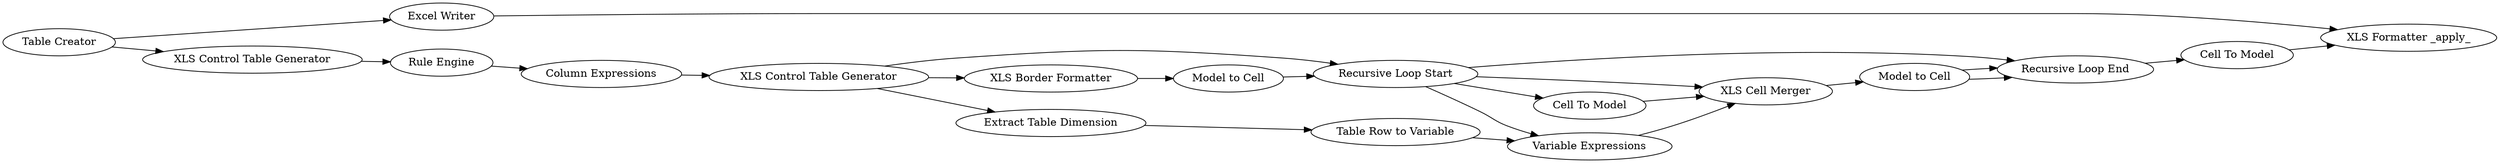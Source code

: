 digraph {
	2299 [label="Table Creator"]
	2300 [label="XLS Control Table Generator"]
	2301 [label="Rule Engine"]
	2302 [label="XLS Control Table Generator"]
	2303 [label="XLS Cell Merger"]
	2304 [label="XLS Formatter _apply_"]
	2305 [label="Excel Writer"]
	2310 [label="Column Expressions"]
	2313 [label="Recursive Loop Start"]
	2314 [label="Recursive Loop End"]
	2315 [label="Model to Cell"]
	2316 [label="XLS Border Formatter"]
	2317 [label="Model to Cell"]
	2318 [label="Cell To Model"]
	2319 [label="Variable Expressions"]
	2322 [label="Cell To Model"]
	2320 [label="Extract Table Dimension"]
	2321 [label="Table Row to Variable"]
	2320 -> 2321
	2299 -> 2302
	2299 -> 2305
	2300 -> 2316
	2300 -> 2313
	2300 -> 2320
	2301 -> 2310
	2302 -> 2301
	2303 -> 2315
	2305 -> 2304
	2310 -> 2300
	2313 -> 2318
	2313 -> 2303
	2313 -> 2314
	2313 -> 2319
	2314 -> 2322
	2315 -> 2314
	2315 -> 2314
	2316 -> 2317
	2317 -> 2313
	2318 -> 2303
	2319 -> 2303
	2322 -> 2304
	2321 -> 2319
	rankdir=LR
}
